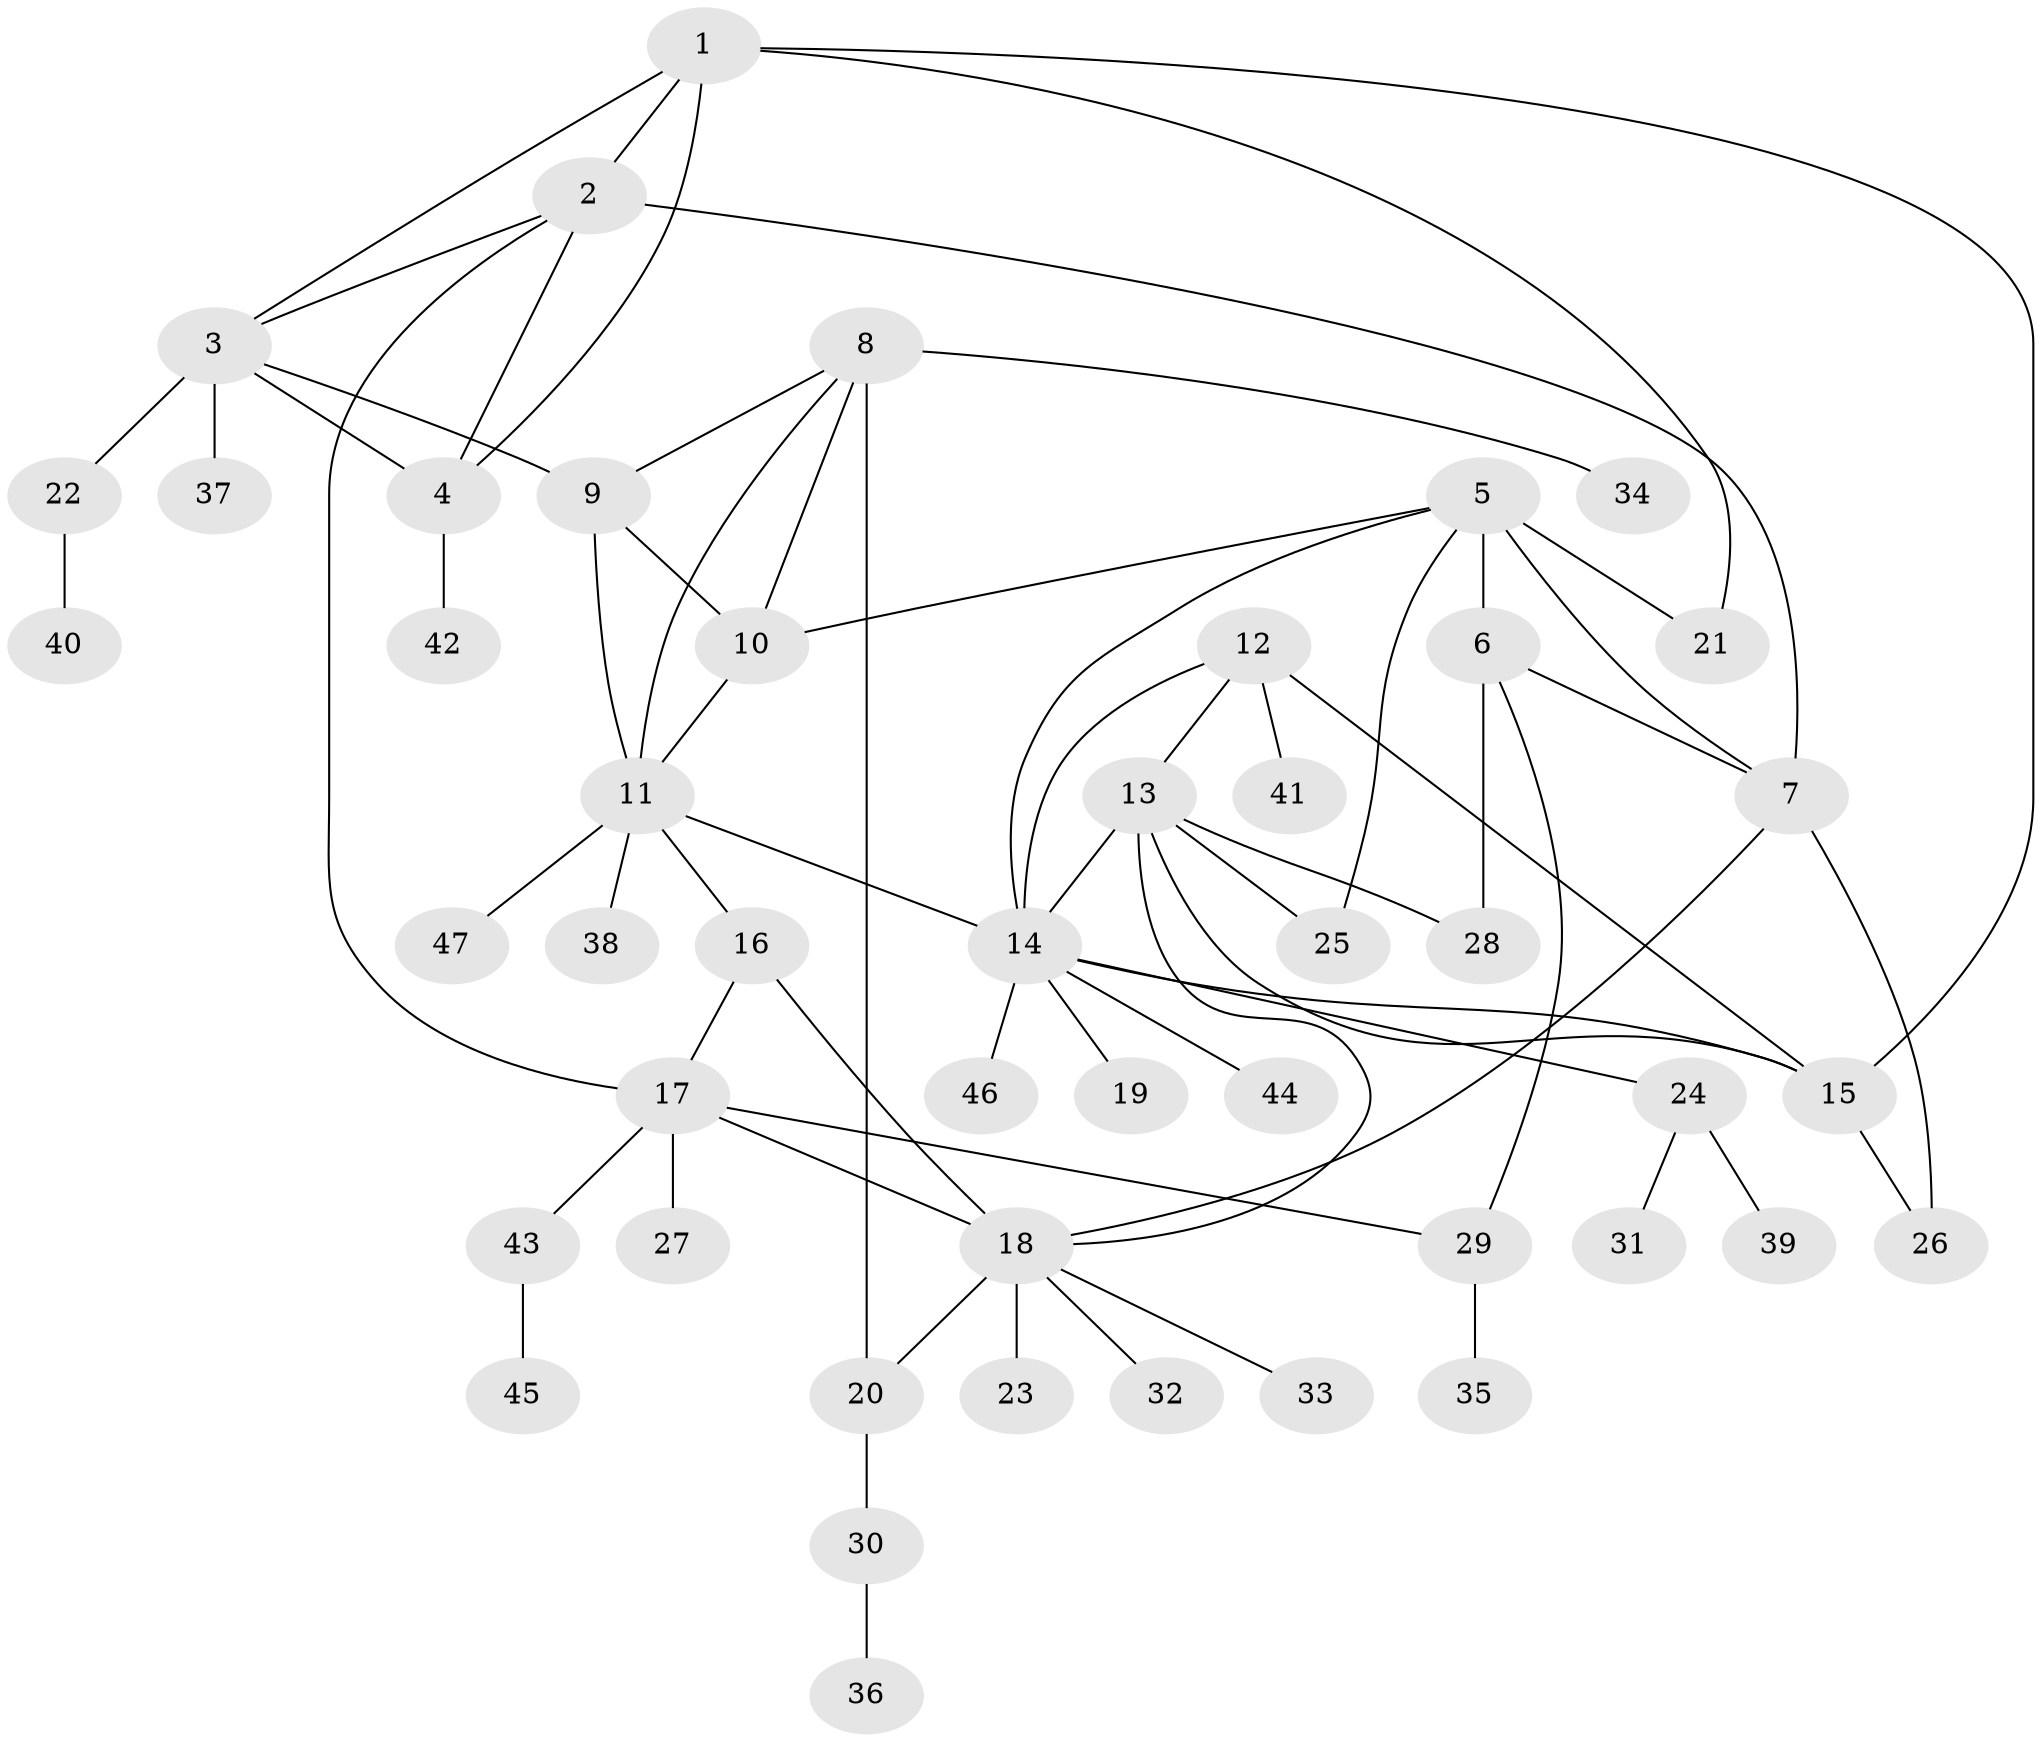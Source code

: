 // original degree distribution, {6: 0.02127659574468085, 5: 0.06382978723404255, 7: 0.031914893617021274, 10: 0.031914893617021274, 3: 0.07446808510638298, 9: 0.010638297872340425, 11: 0.02127659574468085, 8: 0.010638297872340425, 4: 0.02127659574468085, 1: 0.5851063829787234, 2: 0.1276595744680851}
// Generated by graph-tools (version 1.1) at 2025/37/03/09/25 02:37:39]
// undirected, 47 vertices, 69 edges
graph export_dot {
graph [start="1"]
  node [color=gray90,style=filled];
  1;
  2;
  3;
  4;
  5;
  6;
  7;
  8;
  9;
  10;
  11;
  12;
  13;
  14;
  15;
  16;
  17;
  18;
  19;
  20;
  21;
  22;
  23;
  24;
  25;
  26;
  27;
  28;
  29;
  30;
  31;
  32;
  33;
  34;
  35;
  36;
  37;
  38;
  39;
  40;
  41;
  42;
  43;
  44;
  45;
  46;
  47;
  1 -- 2 [weight=1.0];
  1 -- 3 [weight=1.0];
  1 -- 4 [weight=1.0];
  1 -- 15 [weight=1.0];
  1 -- 21 [weight=1.0];
  2 -- 3 [weight=1.0];
  2 -- 4 [weight=1.0];
  2 -- 7 [weight=3.0];
  2 -- 17 [weight=1.0];
  3 -- 4 [weight=1.0];
  3 -- 9 [weight=1.0];
  3 -- 22 [weight=1.0];
  3 -- 37 [weight=1.0];
  4 -- 42 [weight=1.0];
  5 -- 6 [weight=2.0];
  5 -- 7 [weight=1.0];
  5 -- 10 [weight=1.0];
  5 -- 14 [weight=1.0];
  5 -- 21 [weight=3.0];
  5 -- 25 [weight=1.0];
  6 -- 7 [weight=2.0];
  6 -- 28 [weight=1.0];
  6 -- 29 [weight=1.0];
  7 -- 18 [weight=1.0];
  7 -- 26 [weight=1.0];
  8 -- 9 [weight=1.0];
  8 -- 10 [weight=1.0];
  8 -- 11 [weight=1.0];
  8 -- 20 [weight=6.0];
  8 -- 34 [weight=1.0];
  9 -- 10 [weight=1.0];
  9 -- 11 [weight=1.0];
  10 -- 11 [weight=1.0];
  11 -- 14 [weight=1.0];
  11 -- 16 [weight=1.0];
  11 -- 38 [weight=1.0];
  11 -- 47 [weight=1.0];
  12 -- 13 [weight=1.0];
  12 -- 14 [weight=1.0];
  12 -- 15 [weight=1.0];
  12 -- 41 [weight=3.0];
  13 -- 14 [weight=1.0];
  13 -- 15 [weight=1.0];
  13 -- 18 [weight=1.0];
  13 -- 25 [weight=1.0];
  13 -- 28 [weight=1.0];
  14 -- 15 [weight=1.0];
  14 -- 19 [weight=1.0];
  14 -- 24 [weight=1.0];
  14 -- 44 [weight=1.0];
  14 -- 46 [weight=1.0];
  15 -- 26 [weight=1.0];
  16 -- 17 [weight=2.0];
  16 -- 18 [weight=2.0];
  17 -- 18 [weight=1.0];
  17 -- 27 [weight=3.0];
  17 -- 29 [weight=1.0];
  17 -- 43 [weight=1.0];
  18 -- 20 [weight=1.0];
  18 -- 23 [weight=2.0];
  18 -- 32 [weight=1.0];
  18 -- 33 [weight=1.0];
  20 -- 30 [weight=1.0];
  22 -- 40 [weight=1.0];
  24 -- 31 [weight=1.0];
  24 -- 39 [weight=1.0];
  29 -- 35 [weight=2.0];
  30 -- 36 [weight=1.0];
  43 -- 45 [weight=1.0];
}
